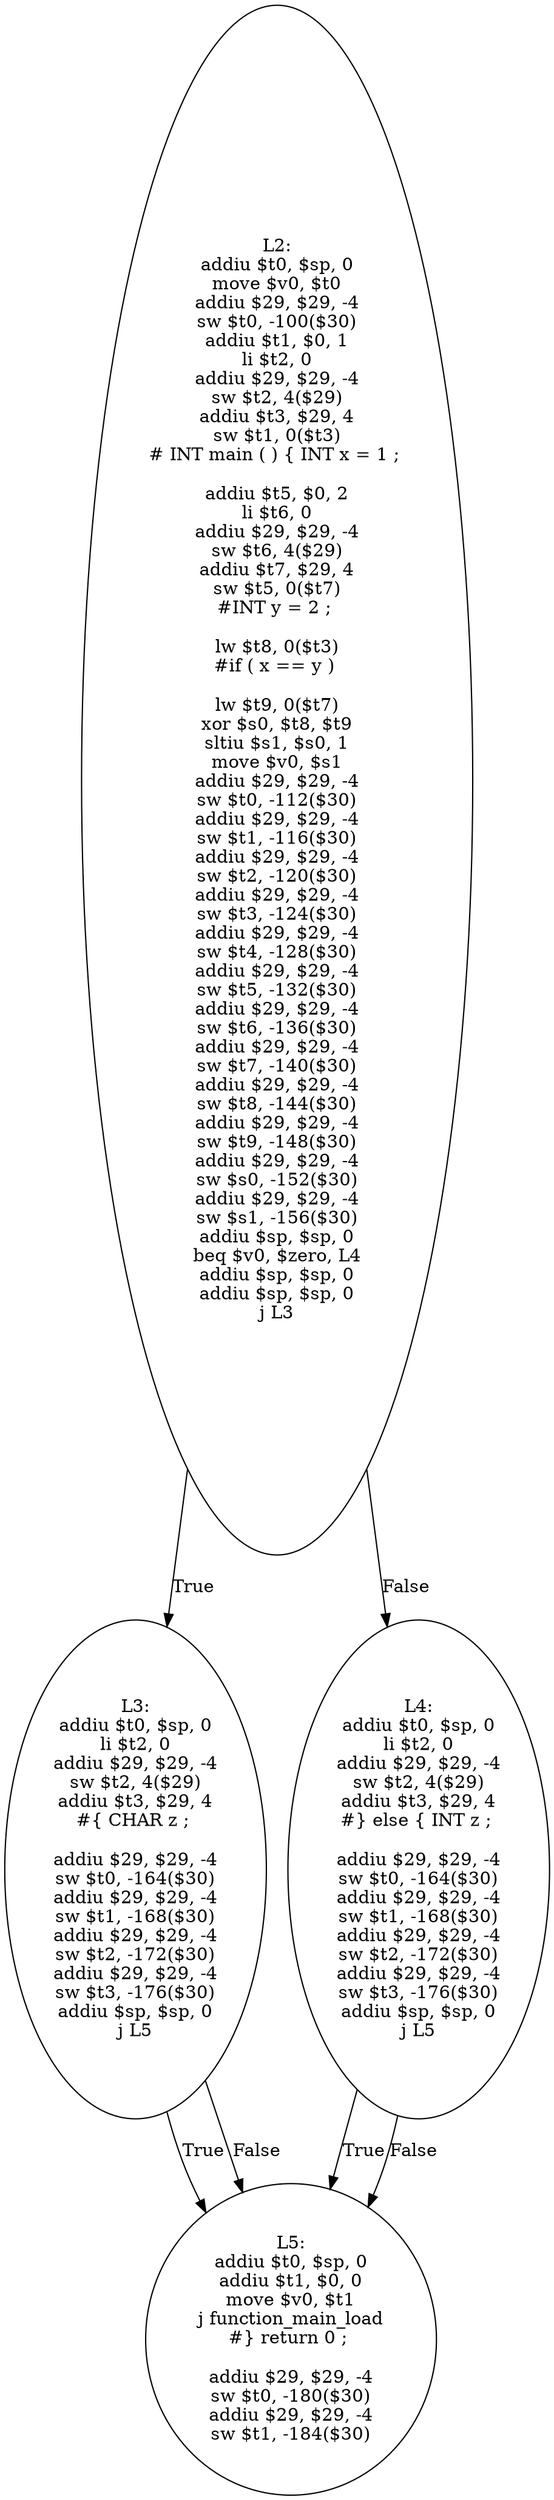 digraph AST {
  "125702257271536" [label="L2:
addiu $t0, $sp, 0
move $v0, $t0
addiu $29, $29, -4
sw $t0, -100($30)
addiu $t1, $0, 1
li $t2, 0
addiu $29, $29, -4
sw $t2, 4($29)
addiu $t3, $29, 4
sw $t1, 0($t3)
# INT main ( ) { INT x = 1 ; 

addiu $t5, $0, 2
li $t6, 0
addiu $29, $29, -4
sw $t6, 4($29)
addiu $t7, $29, 4
sw $t5, 0($t7)
#INT y = 2 ; 

lw $t8, 0($t3)
#if ( x == y ) 

lw $t9, 0($t7)
xor $s0, $t8, $t9
sltiu $s1, $s0, 1
move $v0, $s1
addiu $29, $29, -4
sw $t0, -112($30)
addiu $29, $29, -4
sw $t1, -116($30)
addiu $29, $29, -4
sw $t2, -120($30)
addiu $29, $29, -4
sw $t3, -124($30)
addiu $29, $29, -4
sw $t4, -128($30)
addiu $29, $29, -4
sw $t5, -132($30)
addiu $29, $29, -4
sw $t6, -136($30)
addiu $29, $29, -4
sw $t7, -140($30)
addiu $29, $29, -4
sw $t8, -144($30)
addiu $29, $29, -4
sw $t9, -148($30)
addiu $29, $29, -4
sw $s0, -152($30)
addiu $29, $29, -4
sw $s1, -156($30)
addiu $sp, $sp, 0
beq $v0, $zero, L4
addiu $sp, $sp, 0
addiu $sp, $sp, 0
j L3
"];
  "125702257271536" -> "125702257265344" [label="True"];
  "125702257271536" -> "125702257273600" [label="False"];
  "125702257265344" [label="L3:
addiu $t0, $sp, 0
li $t2, 0
addiu $29, $29, -4
sw $t2, 4($29)
addiu $t3, $29, 4
#{ CHAR z ; 

addiu $29, $29, -4
sw $t0, -164($30)
addiu $29, $29, -4
sw $t1, -168($30)
addiu $29, $29, -4
sw $t2, -172($30)
addiu $29, $29, -4
sw $t3, -176($30)
addiu $sp, $sp, 0
j L5
"];
  "125702257265344" -> "125702257262752" [label="True"];
  "125702257265344" -> "125702257262752" [label="False"];
  "125702257262752" [label="L5:
addiu $t0, $sp, 0
addiu $t1, $0, 0
move $v0, $t1
j function_main_load
#} return 0 ; 

addiu $29, $29, -4
sw $t0, -180($30)
addiu $29, $29, -4
sw $t1, -184($30)
"];
  "125702257273600" [label="L4:
addiu $t0, $sp, 0
li $t2, 0
addiu $29, $29, -4
sw $t2, 4($29)
addiu $t3, $29, 4
#} else { INT z ; 

addiu $29, $29, -4
sw $t0, -164($30)
addiu $29, $29, -4
sw $t1, -168($30)
addiu $29, $29, -4
sw $t2, -172($30)
addiu $29, $29, -4
sw $t3, -176($30)
addiu $sp, $sp, 0
j L5
"];
  "125702257273600" -> "125702257262752" [label="True"];
  "125702257273600" -> "125702257262752" [label="False"];
}

